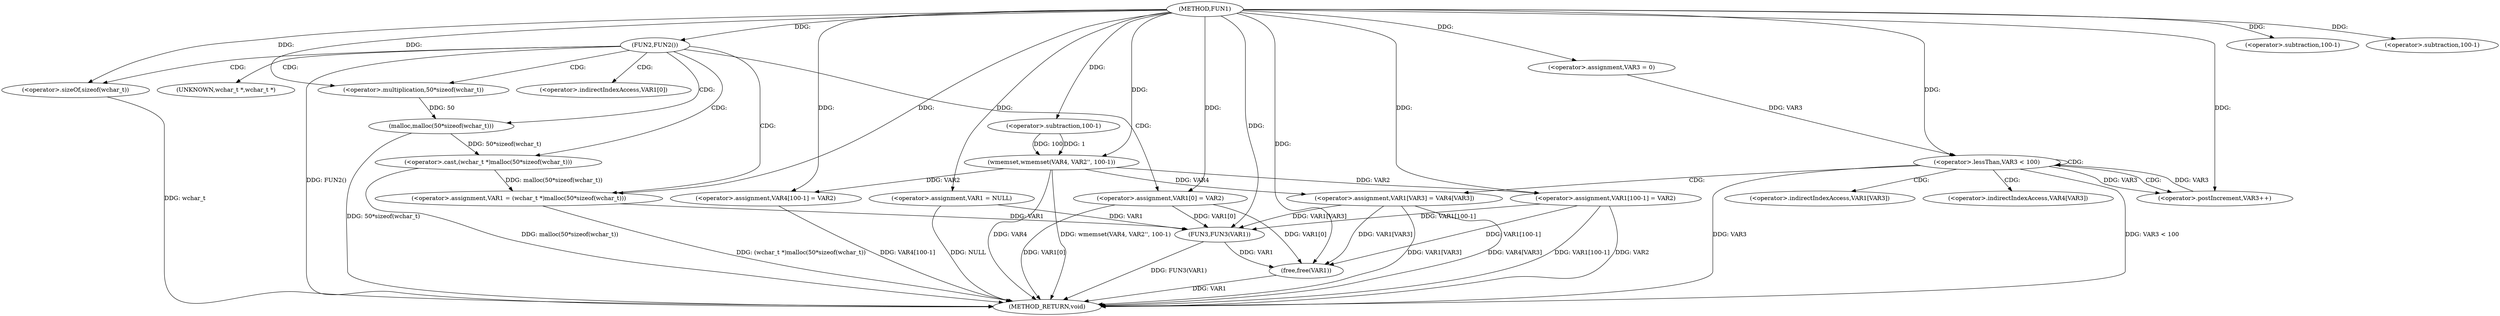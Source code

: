 digraph FUN1 {  
"1000100" [label = "(METHOD,FUN1)" ]
"1000167" [label = "(METHOD_RETURN,void)" ]
"1000103" [label = "(<operator>.assignment,VAR1 = NULL)" ]
"1000107" [label = "(FUN2,FUN2())" ]
"1000109" [label = "(<operator>.assignment,VAR1 = (wchar_t *)malloc(50*sizeof(wchar_t)))" ]
"1000111" [label = "(<operator>.cast,(wchar_t *)malloc(50*sizeof(wchar_t)))" ]
"1000113" [label = "(malloc,malloc(50*sizeof(wchar_t)))" ]
"1000114" [label = "(<operator>.multiplication,50*sizeof(wchar_t))" ]
"1000116" [label = "(<operator>.sizeOf,sizeof(wchar_t))" ]
"1000118" [label = "(<operator>.assignment,VAR1[0] = VAR2)" ]
"1000126" [label = "(wmemset,wmemset(VAR4, VAR2'', 100-1))" ]
"1000129" [label = "(<operator>.subtraction,100-1)" ]
"1000132" [label = "(<operator>.assignment,VAR4[100-1] = VAR2)" ]
"1000135" [label = "(<operator>.subtraction,100-1)" ]
"1000140" [label = "(<operator>.assignment,VAR3 = 0)" ]
"1000143" [label = "(<operator>.lessThan,VAR3 < 100)" ]
"1000146" [label = "(<operator>.postIncrement,VAR3++)" ]
"1000149" [label = "(<operator>.assignment,VAR1[VAR3] = VAR4[VAR3])" ]
"1000156" [label = "(<operator>.assignment,VAR1[100-1] = VAR2)" ]
"1000159" [label = "(<operator>.subtraction,100-1)" ]
"1000163" [label = "(FUN3,FUN3(VAR1))" ]
"1000165" [label = "(free,free(VAR1))" ]
"1000112" [label = "(UNKNOWN,wchar_t *,wchar_t *)" ]
"1000119" [label = "(<operator>.indirectIndexAccess,VAR1[0])" ]
"1000150" [label = "(<operator>.indirectIndexAccess,VAR1[VAR3])" ]
"1000153" [label = "(<operator>.indirectIndexAccess,VAR4[VAR3])" ]
  "1000126" -> "1000167"  [ label = "DDG: wmemset(VAR4, VAR2'', 100-1)"] 
  "1000107" -> "1000167"  [ label = "DDG: FUN2()"] 
  "1000156" -> "1000167"  [ label = "DDG: VAR1[100-1]"] 
  "1000103" -> "1000167"  [ label = "DDG: NULL"] 
  "1000113" -> "1000167"  [ label = "DDG: 50*sizeof(wchar_t)"] 
  "1000132" -> "1000167"  [ label = "DDG: VAR4[100-1]"] 
  "1000111" -> "1000167"  [ label = "DDG: malloc(50*sizeof(wchar_t))"] 
  "1000143" -> "1000167"  [ label = "DDG: VAR3 < 100"] 
  "1000149" -> "1000167"  [ label = "DDG: VAR1[VAR3]"] 
  "1000118" -> "1000167"  [ label = "DDG: VAR1[0]"] 
  "1000116" -> "1000167"  [ label = "DDG: wchar_t"] 
  "1000165" -> "1000167"  [ label = "DDG: VAR1"] 
  "1000143" -> "1000167"  [ label = "DDG: VAR3"] 
  "1000126" -> "1000167"  [ label = "DDG: VAR4"] 
  "1000149" -> "1000167"  [ label = "DDG: VAR4[VAR3]"] 
  "1000163" -> "1000167"  [ label = "DDG: FUN3(VAR1)"] 
  "1000156" -> "1000167"  [ label = "DDG: VAR2"] 
  "1000109" -> "1000167"  [ label = "DDG: (wchar_t *)malloc(50*sizeof(wchar_t))"] 
  "1000100" -> "1000103"  [ label = "DDG: "] 
  "1000100" -> "1000107"  [ label = "DDG: "] 
  "1000111" -> "1000109"  [ label = "DDG: malloc(50*sizeof(wchar_t))"] 
  "1000100" -> "1000109"  [ label = "DDG: "] 
  "1000113" -> "1000111"  [ label = "DDG: 50*sizeof(wchar_t)"] 
  "1000114" -> "1000113"  [ label = "DDG: 50"] 
  "1000100" -> "1000114"  [ label = "DDG: "] 
  "1000100" -> "1000116"  [ label = "DDG: "] 
  "1000100" -> "1000118"  [ label = "DDG: "] 
  "1000100" -> "1000126"  [ label = "DDG: "] 
  "1000129" -> "1000126"  [ label = "DDG: 100"] 
  "1000129" -> "1000126"  [ label = "DDG: 1"] 
  "1000100" -> "1000129"  [ label = "DDG: "] 
  "1000126" -> "1000132"  [ label = "DDG: VAR2"] 
  "1000100" -> "1000132"  [ label = "DDG: "] 
  "1000100" -> "1000135"  [ label = "DDG: "] 
  "1000100" -> "1000140"  [ label = "DDG: "] 
  "1000140" -> "1000143"  [ label = "DDG: VAR3"] 
  "1000146" -> "1000143"  [ label = "DDG: VAR3"] 
  "1000100" -> "1000143"  [ label = "DDG: "] 
  "1000143" -> "1000146"  [ label = "DDG: VAR3"] 
  "1000100" -> "1000146"  [ label = "DDG: "] 
  "1000126" -> "1000149"  [ label = "DDG: VAR4"] 
  "1000100" -> "1000156"  [ label = "DDG: "] 
  "1000126" -> "1000156"  [ label = "DDG: VAR2"] 
  "1000100" -> "1000159"  [ label = "DDG: "] 
  "1000156" -> "1000163"  [ label = "DDG: VAR1[100-1]"] 
  "1000103" -> "1000163"  [ label = "DDG: VAR1"] 
  "1000109" -> "1000163"  [ label = "DDG: VAR1"] 
  "1000149" -> "1000163"  [ label = "DDG: VAR1[VAR3]"] 
  "1000118" -> "1000163"  [ label = "DDG: VAR1[0]"] 
  "1000100" -> "1000163"  [ label = "DDG: "] 
  "1000163" -> "1000165"  [ label = "DDG: VAR1"] 
  "1000156" -> "1000165"  [ label = "DDG: VAR1[100-1]"] 
  "1000149" -> "1000165"  [ label = "DDG: VAR1[VAR3]"] 
  "1000118" -> "1000165"  [ label = "DDG: VAR1[0]"] 
  "1000100" -> "1000165"  [ label = "DDG: "] 
  "1000107" -> "1000112"  [ label = "CDG: "] 
  "1000107" -> "1000116"  [ label = "CDG: "] 
  "1000107" -> "1000113"  [ label = "CDG: "] 
  "1000107" -> "1000111"  [ label = "CDG: "] 
  "1000107" -> "1000109"  [ label = "CDG: "] 
  "1000107" -> "1000119"  [ label = "CDG: "] 
  "1000107" -> "1000114"  [ label = "CDG: "] 
  "1000107" -> "1000118"  [ label = "CDG: "] 
  "1000143" -> "1000153"  [ label = "CDG: "] 
  "1000143" -> "1000143"  [ label = "CDG: "] 
  "1000143" -> "1000150"  [ label = "CDG: "] 
  "1000143" -> "1000146"  [ label = "CDG: "] 
  "1000143" -> "1000149"  [ label = "CDG: "] 
}
